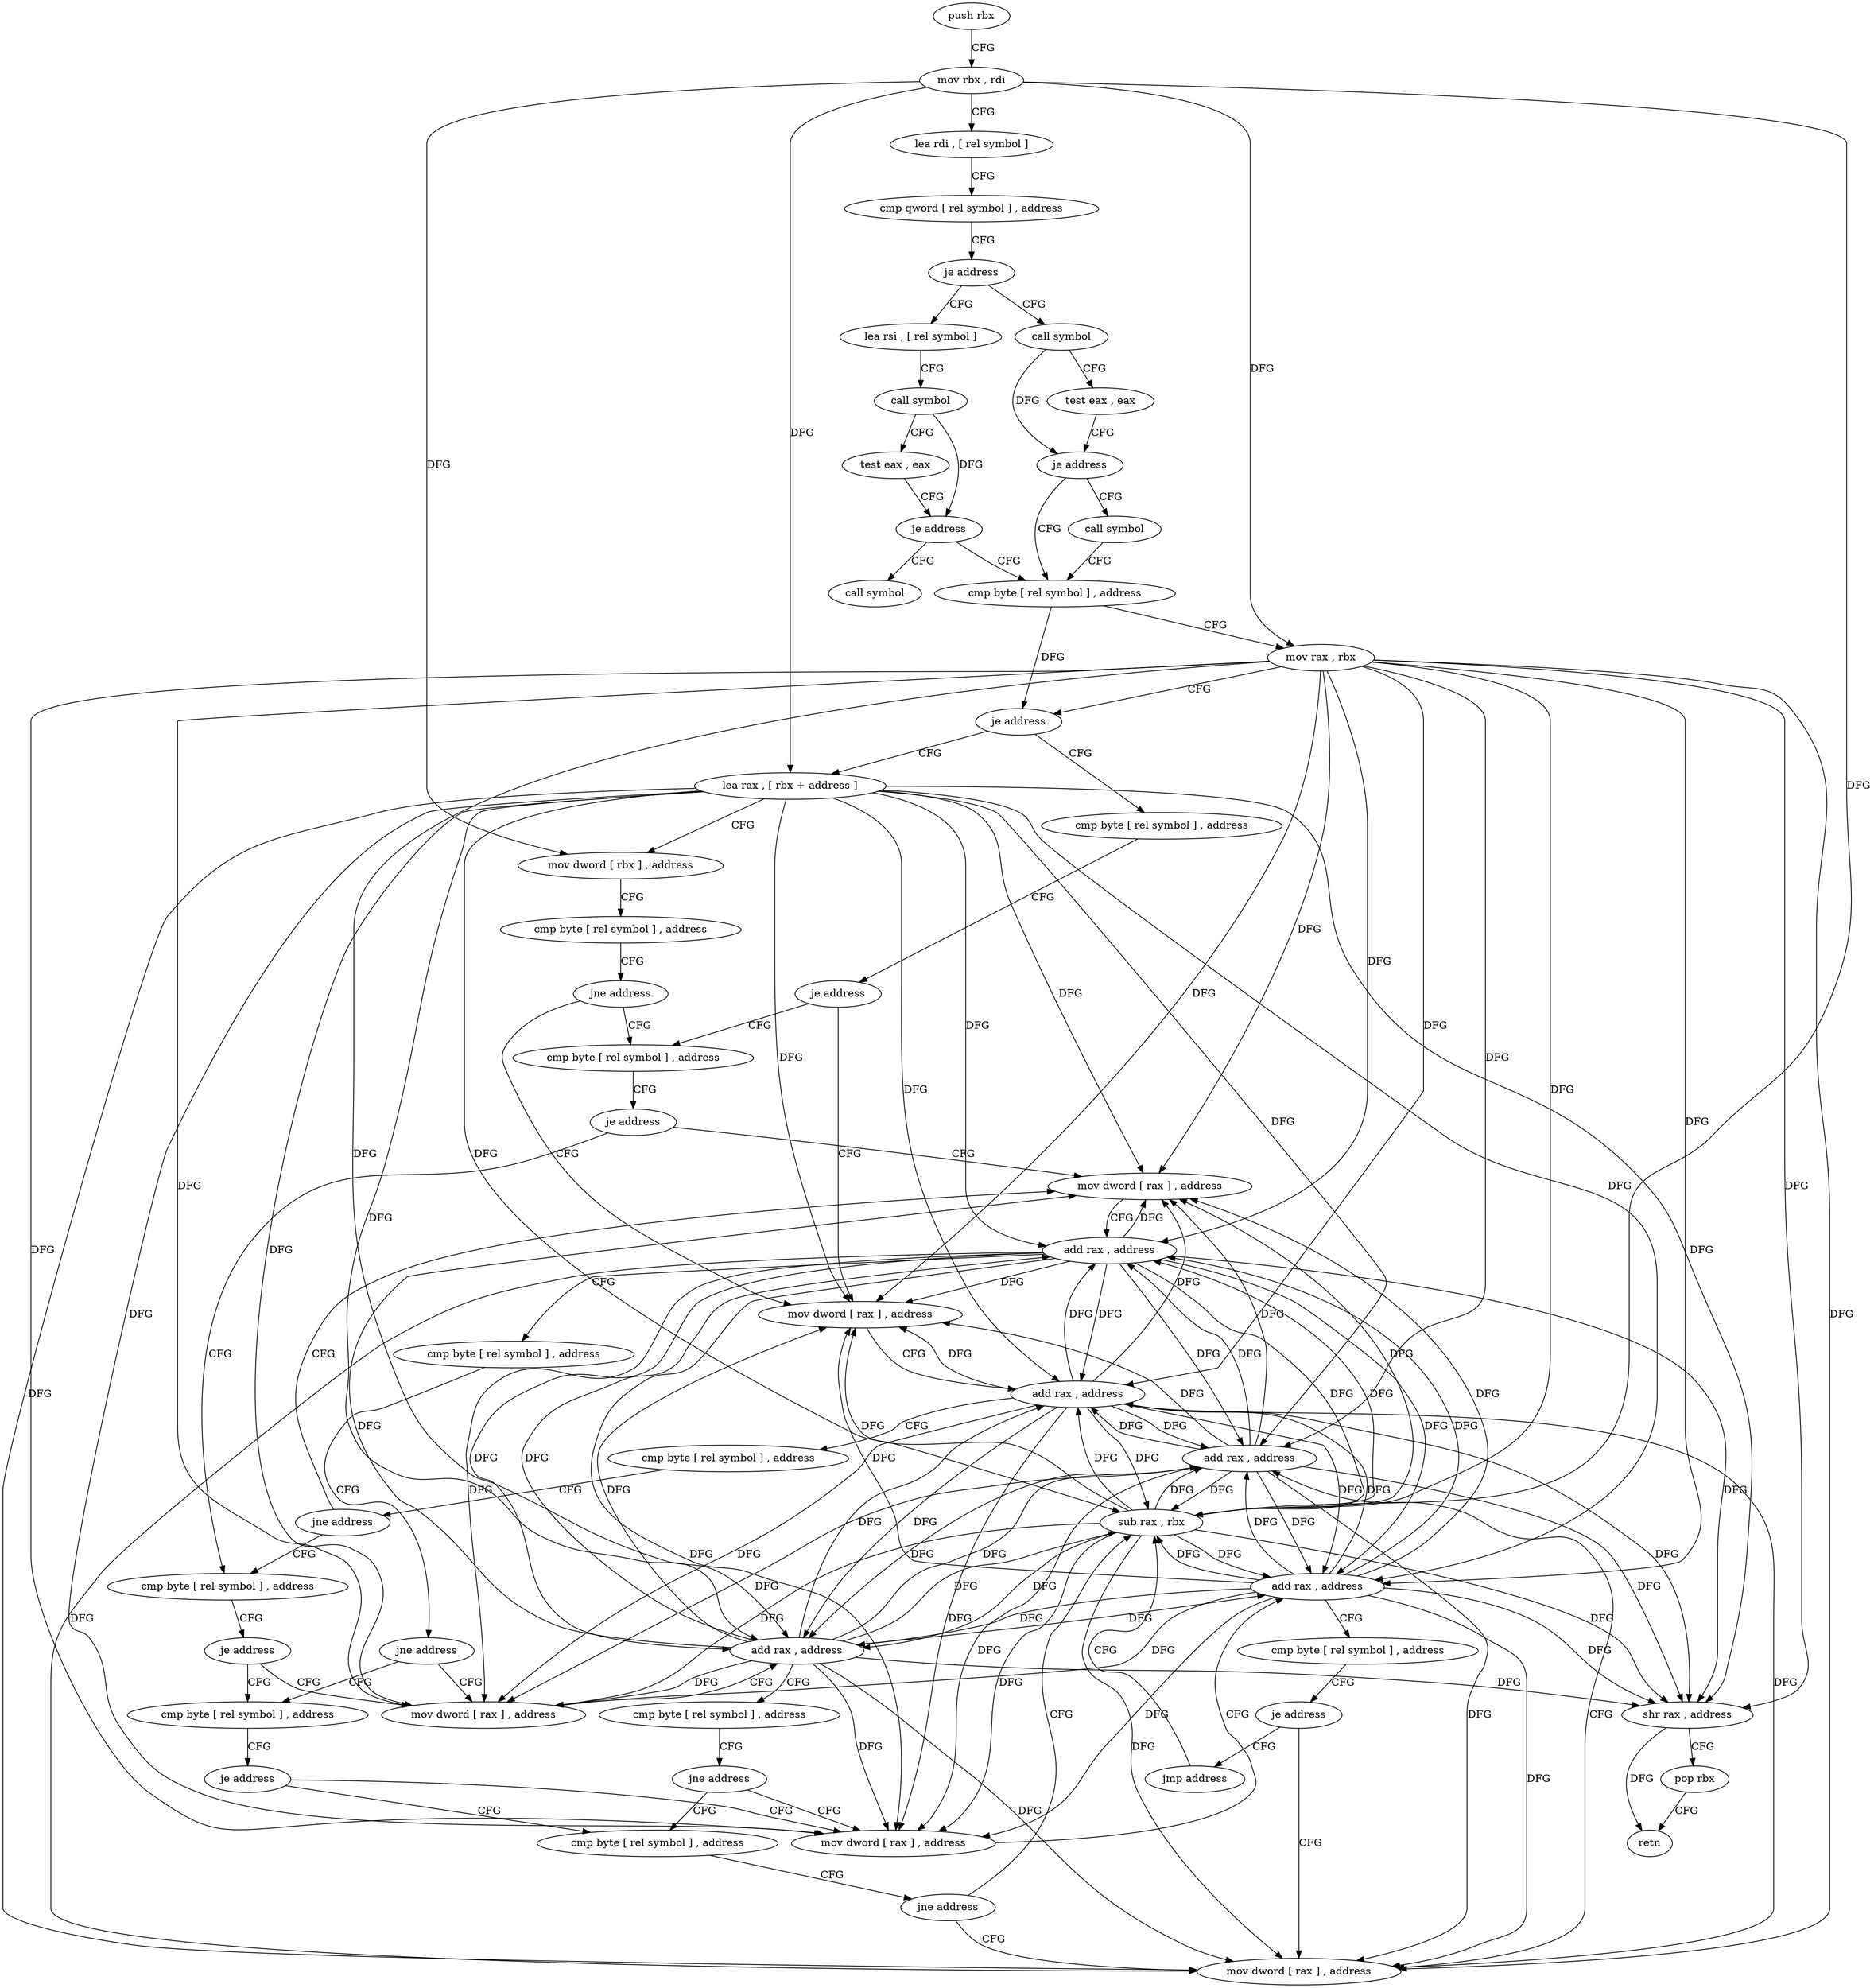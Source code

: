 digraph "func" {
"169952" [label = "push rbx" ]
"169953" [label = "mov rbx , rdi" ]
"169956" [label = "lea rdi , [ rel symbol ]" ]
"169963" [label = "cmp qword [ rel symbol ] , address" ]
"169971" [label = "je address" ]
"169994" [label = "call symbol" ]
"169973" [label = "lea rsi , [ rel symbol ]" ]
"169999" [label = "test eax , eax" ]
"170001" [label = "je address" ]
"170008" [label = "cmp byte [ rel symbol ] , address" ]
"170003" [label = "call symbol" ]
"169980" [label = "call symbol" ]
"169985" [label = "test eax , eax" ]
"169987" [label = "je address" ]
"169989" [label = "call symbol" ]
"170015" [label = "mov rax , rbx" ]
"170018" [label = "je address" ]
"170084" [label = "lea rax , [ rbx + address ]" ]
"170020" [label = "cmp byte [ rel symbol ] , address" ]
"170088" [label = "mov dword [ rbx ] , address" ]
"170094" [label = "cmp byte [ rel symbol ] , address" ]
"170101" [label = "jne address" ]
"170029" [label = "cmp byte [ rel symbol ] , address" ]
"170103" [label = "mov dword [ rax ] , address" ]
"170027" [label = "je address" ]
"170036" [label = "je address" ]
"170122" [label = "mov dword [ rax ] , address" ]
"170038" [label = "cmp byte [ rel symbol ] , address" ]
"170109" [label = "add rax , address" ]
"170113" [label = "cmp byte [ rel symbol ] , address" ]
"170120" [label = "jne address" ]
"170128" [label = "add rax , address" ]
"170132" [label = "cmp byte [ rel symbol ] , address" ]
"170139" [label = "jne address" ]
"170047" [label = "cmp byte [ rel symbol ] , address" ]
"170141" [label = "mov dword [ rax ] , address" ]
"170045" [label = "je address" ]
"170054" [label = "je address" ]
"170160" [label = "mov dword [ rax ] , address" ]
"170056" [label = "cmp byte [ rel symbol ] , address" ]
"170147" [label = "add rax , address" ]
"170151" [label = "cmp byte [ rel symbol ] , address" ]
"170158" [label = "jne address" ]
"170166" [label = "add rax , address" ]
"170170" [label = "cmp byte [ rel symbol ] , address" ]
"170177" [label = "je address" ]
"170065" [label = "mov dword [ rax ] , address" ]
"170179" [label = "jmp address" ]
"170063" [label = "jne address" ]
"170075" [label = "sub rax , rbx" ]
"170071" [label = "add rax , address" ]
"170078" [label = "shr rax , address" ]
"170082" [label = "pop rbx" ]
"170083" [label = "retn" ]
"169952" -> "169953" [ label = "CFG" ]
"169953" -> "169956" [ label = "CFG" ]
"169953" -> "170015" [ label = "DFG" ]
"169953" -> "170084" [ label = "DFG" ]
"169953" -> "170088" [ label = "DFG" ]
"169953" -> "170075" [ label = "DFG" ]
"169956" -> "169963" [ label = "CFG" ]
"169963" -> "169971" [ label = "CFG" ]
"169971" -> "169994" [ label = "CFG" ]
"169971" -> "169973" [ label = "CFG" ]
"169994" -> "169999" [ label = "CFG" ]
"169994" -> "170001" [ label = "DFG" ]
"169973" -> "169980" [ label = "CFG" ]
"169999" -> "170001" [ label = "CFG" ]
"170001" -> "170008" [ label = "CFG" ]
"170001" -> "170003" [ label = "CFG" ]
"170008" -> "170015" [ label = "CFG" ]
"170008" -> "170018" [ label = "DFG" ]
"170003" -> "170008" [ label = "CFG" ]
"169980" -> "169985" [ label = "CFG" ]
"169980" -> "169987" [ label = "DFG" ]
"169985" -> "169987" [ label = "CFG" ]
"169987" -> "170008" [ label = "CFG" ]
"169987" -> "169989" [ label = "CFG" ]
"170015" -> "170018" [ label = "CFG" ]
"170015" -> "170103" [ label = "DFG" ]
"170015" -> "170109" [ label = "DFG" ]
"170015" -> "170122" [ label = "DFG" ]
"170015" -> "170128" [ label = "DFG" ]
"170015" -> "170141" [ label = "DFG" ]
"170015" -> "170147" [ label = "DFG" ]
"170015" -> "170160" [ label = "DFG" ]
"170015" -> "170166" [ label = "DFG" ]
"170015" -> "170065" [ label = "DFG" ]
"170015" -> "170071" [ label = "DFG" ]
"170015" -> "170075" [ label = "DFG" ]
"170015" -> "170078" [ label = "DFG" ]
"170018" -> "170084" [ label = "CFG" ]
"170018" -> "170020" [ label = "CFG" ]
"170084" -> "170088" [ label = "CFG" ]
"170084" -> "170103" [ label = "DFG" ]
"170084" -> "170109" [ label = "DFG" ]
"170084" -> "170122" [ label = "DFG" ]
"170084" -> "170128" [ label = "DFG" ]
"170084" -> "170141" [ label = "DFG" ]
"170084" -> "170147" [ label = "DFG" ]
"170084" -> "170160" [ label = "DFG" ]
"170084" -> "170166" [ label = "DFG" ]
"170084" -> "170065" [ label = "DFG" ]
"170084" -> "170071" [ label = "DFG" ]
"170084" -> "170075" [ label = "DFG" ]
"170084" -> "170078" [ label = "DFG" ]
"170020" -> "170027" [ label = "CFG" ]
"170088" -> "170094" [ label = "CFG" ]
"170094" -> "170101" [ label = "CFG" ]
"170101" -> "170029" [ label = "CFG" ]
"170101" -> "170103" [ label = "CFG" ]
"170029" -> "170036" [ label = "CFG" ]
"170103" -> "170109" [ label = "CFG" ]
"170027" -> "170103" [ label = "CFG" ]
"170027" -> "170029" [ label = "CFG" ]
"170036" -> "170122" [ label = "CFG" ]
"170036" -> "170038" [ label = "CFG" ]
"170122" -> "170128" [ label = "CFG" ]
"170038" -> "170045" [ label = "CFG" ]
"170109" -> "170113" [ label = "CFG" ]
"170109" -> "170103" [ label = "DFG" ]
"170109" -> "170122" [ label = "DFG" ]
"170109" -> "170128" [ label = "DFG" ]
"170109" -> "170141" [ label = "DFG" ]
"170109" -> "170147" [ label = "DFG" ]
"170109" -> "170160" [ label = "DFG" ]
"170109" -> "170166" [ label = "DFG" ]
"170109" -> "170065" [ label = "DFG" ]
"170109" -> "170071" [ label = "DFG" ]
"170109" -> "170075" [ label = "DFG" ]
"170109" -> "170078" [ label = "DFG" ]
"170113" -> "170120" [ label = "CFG" ]
"170120" -> "170038" [ label = "CFG" ]
"170120" -> "170122" [ label = "CFG" ]
"170128" -> "170132" [ label = "CFG" ]
"170128" -> "170103" [ label = "DFG" ]
"170128" -> "170109" [ label = "DFG" ]
"170128" -> "170122" [ label = "DFG" ]
"170128" -> "170141" [ label = "DFG" ]
"170128" -> "170147" [ label = "DFG" ]
"170128" -> "170160" [ label = "DFG" ]
"170128" -> "170166" [ label = "DFG" ]
"170128" -> "170065" [ label = "DFG" ]
"170128" -> "170071" [ label = "DFG" ]
"170128" -> "170075" [ label = "DFG" ]
"170128" -> "170078" [ label = "DFG" ]
"170132" -> "170139" [ label = "CFG" ]
"170139" -> "170047" [ label = "CFG" ]
"170139" -> "170141" [ label = "CFG" ]
"170047" -> "170054" [ label = "CFG" ]
"170141" -> "170147" [ label = "CFG" ]
"170045" -> "170141" [ label = "CFG" ]
"170045" -> "170047" [ label = "CFG" ]
"170054" -> "170160" [ label = "CFG" ]
"170054" -> "170056" [ label = "CFG" ]
"170160" -> "170166" [ label = "CFG" ]
"170056" -> "170063" [ label = "CFG" ]
"170147" -> "170151" [ label = "CFG" ]
"170147" -> "170103" [ label = "DFG" ]
"170147" -> "170109" [ label = "DFG" ]
"170147" -> "170122" [ label = "DFG" ]
"170147" -> "170128" [ label = "DFG" ]
"170147" -> "170141" [ label = "DFG" ]
"170147" -> "170160" [ label = "DFG" ]
"170147" -> "170166" [ label = "DFG" ]
"170147" -> "170065" [ label = "DFG" ]
"170147" -> "170071" [ label = "DFG" ]
"170147" -> "170075" [ label = "DFG" ]
"170147" -> "170078" [ label = "DFG" ]
"170151" -> "170158" [ label = "CFG" ]
"170158" -> "170056" [ label = "CFG" ]
"170158" -> "170160" [ label = "CFG" ]
"170166" -> "170170" [ label = "CFG" ]
"170166" -> "170103" [ label = "DFG" ]
"170166" -> "170109" [ label = "DFG" ]
"170166" -> "170122" [ label = "DFG" ]
"170166" -> "170128" [ label = "DFG" ]
"170166" -> "170141" [ label = "DFG" ]
"170166" -> "170147" [ label = "DFG" ]
"170166" -> "170160" [ label = "DFG" ]
"170166" -> "170065" [ label = "DFG" ]
"170166" -> "170071" [ label = "DFG" ]
"170166" -> "170075" [ label = "DFG" ]
"170166" -> "170078" [ label = "DFG" ]
"170170" -> "170177" [ label = "CFG" ]
"170177" -> "170065" [ label = "CFG" ]
"170177" -> "170179" [ label = "CFG" ]
"170065" -> "170071" [ label = "CFG" ]
"170179" -> "170075" [ label = "CFG" ]
"170063" -> "170075" [ label = "CFG" ]
"170063" -> "170065" [ label = "CFG" ]
"170075" -> "170078" [ label = "DFG" ]
"170075" -> "170103" [ label = "DFG" ]
"170075" -> "170109" [ label = "DFG" ]
"170075" -> "170122" [ label = "DFG" ]
"170075" -> "170128" [ label = "DFG" ]
"170075" -> "170141" [ label = "DFG" ]
"170075" -> "170147" [ label = "DFG" ]
"170075" -> "170160" [ label = "DFG" ]
"170075" -> "170166" [ label = "DFG" ]
"170075" -> "170065" [ label = "DFG" ]
"170075" -> "170071" [ label = "DFG" ]
"170071" -> "170075" [ label = "DFG" ]
"170071" -> "170103" [ label = "DFG" ]
"170071" -> "170109" [ label = "DFG" ]
"170071" -> "170122" [ label = "DFG" ]
"170071" -> "170128" [ label = "DFG" ]
"170071" -> "170141" [ label = "DFG" ]
"170071" -> "170147" [ label = "DFG" ]
"170071" -> "170160" [ label = "DFG" ]
"170071" -> "170166" [ label = "DFG" ]
"170071" -> "170065" [ label = "DFG" ]
"170071" -> "170078" [ label = "DFG" ]
"170078" -> "170082" [ label = "CFG" ]
"170078" -> "170083" [ label = "DFG" ]
"170082" -> "170083" [ label = "CFG" ]
}
